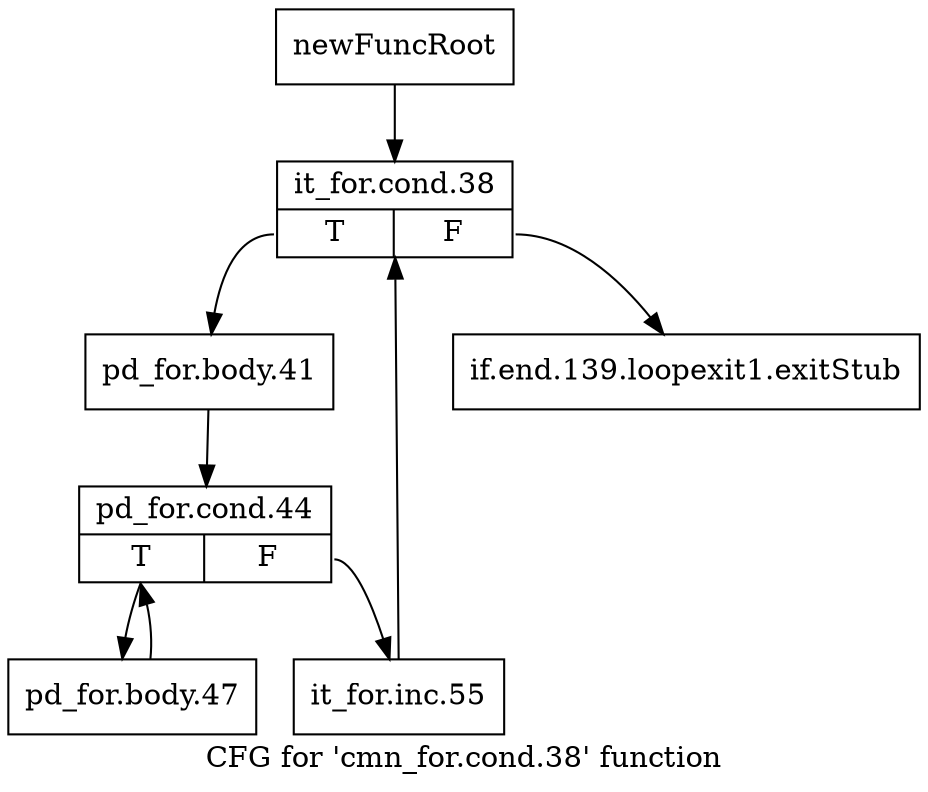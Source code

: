 digraph "CFG for 'cmn_for.cond.38' function" {
	label="CFG for 'cmn_for.cond.38' function";

	Node0x1153600 [shape=record,label="{newFuncRoot}"];
	Node0x1153600 -> Node0x11536a0;
	Node0x1153650 [shape=record,label="{if.end.139.loopexit1.exitStub}"];
	Node0x11536a0 [shape=record,label="{it_for.cond.38|{<s0>T|<s1>F}}"];
	Node0x11536a0:s0 -> Node0x11536f0;
	Node0x11536a0:s1 -> Node0x1153650;
	Node0x11536f0 [shape=record,label="{pd_for.body.41}"];
	Node0x11536f0 -> Node0x1153740;
	Node0x1153740 [shape=record,label="{pd_for.cond.44|{<s0>T|<s1>F}}"];
	Node0x1153740:s0 -> Node0x11537e0;
	Node0x1153740:s1 -> Node0x1153790;
	Node0x1153790 [shape=record,label="{it_for.inc.55}"];
	Node0x1153790 -> Node0x11536a0;
	Node0x11537e0 [shape=record,label="{pd_for.body.47}"];
	Node0x11537e0 -> Node0x1153740;
}
